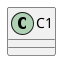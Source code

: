 {
  "sha1": "hoarsnhd9k8futvd66oalqhmmva3p4q",
  "insertion": {
    "when": "2024-08-30T14:53:37.831Z",
    "url": "https://github.com/plantuml/plantuml/issues/1428",
    "user": "plantuml@gmail.com"
  }
}
@startuml
class C1 $tag13 $tag1
enum E1
interface I1 $tag13
C1 -- I1

remove *
restore $tag1
@enduml
